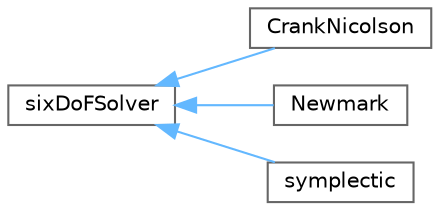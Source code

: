digraph "Graphical Class Hierarchy"
{
 // LATEX_PDF_SIZE
  bgcolor="transparent";
  edge [fontname=Helvetica,fontsize=10,labelfontname=Helvetica,labelfontsize=10];
  node [fontname=Helvetica,fontsize=10,shape=box,height=0.2,width=0.4];
  rankdir="LR";
  Node0 [id="Node000000",label="sixDoFSolver",height=0.2,width=0.4,color="grey40", fillcolor="white", style="filled",URL="$classFoam_1_1sixDoFSolver.html",tooltip=" "];
  Node0 -> Node1 [id="edge5322_Node000000_Node000001",dir="back",color="steelblue1",style="solid",tooltip=" "];
  Node1 [id="Node000001",label="CrankNicolson",height=0.2,width=0.4,color="grey40", fillcolor="white", style="filled",URL="$classFoam_1_1sixDoFSolvers_1_1CrankNicolson.html",tooltip="Crank-Nicolson 2nd-order time-integrator for 6DoF solid-body motion."];
  Node0 -> Node2 [id="edge5323_Node000000_Node000002",dir="back",color="steelblue1",style="solid",tooltip=" "];
  Node2 [id="Node000002",label="Newmark",height=0.2,width=0.4,color="grey40", fillcolor="white", style="filled",URL="$classFoam_1_1sixDoFSolvers_1_1Newmark.html",tooltip="Newmark 2nd-order time-integrator for 6DoF solid-body motion."];
  Node0 -> Node3 [id="edge5324_Node000000_Node000003",dir="back",color="steelblue1",style="solid",tooltip=" "];
  Node3 [id="Node000003",label="symplectic",height=0.2,width=0.4,color="grey40", fillcolor="white", style="filled",URL="$classFoam_1_1sixDoFSolvers_1_1symplectic.html",tooltip="Symplectic 2nd-order explicit time-integrator for 6DoF solid-body motion."];
}
